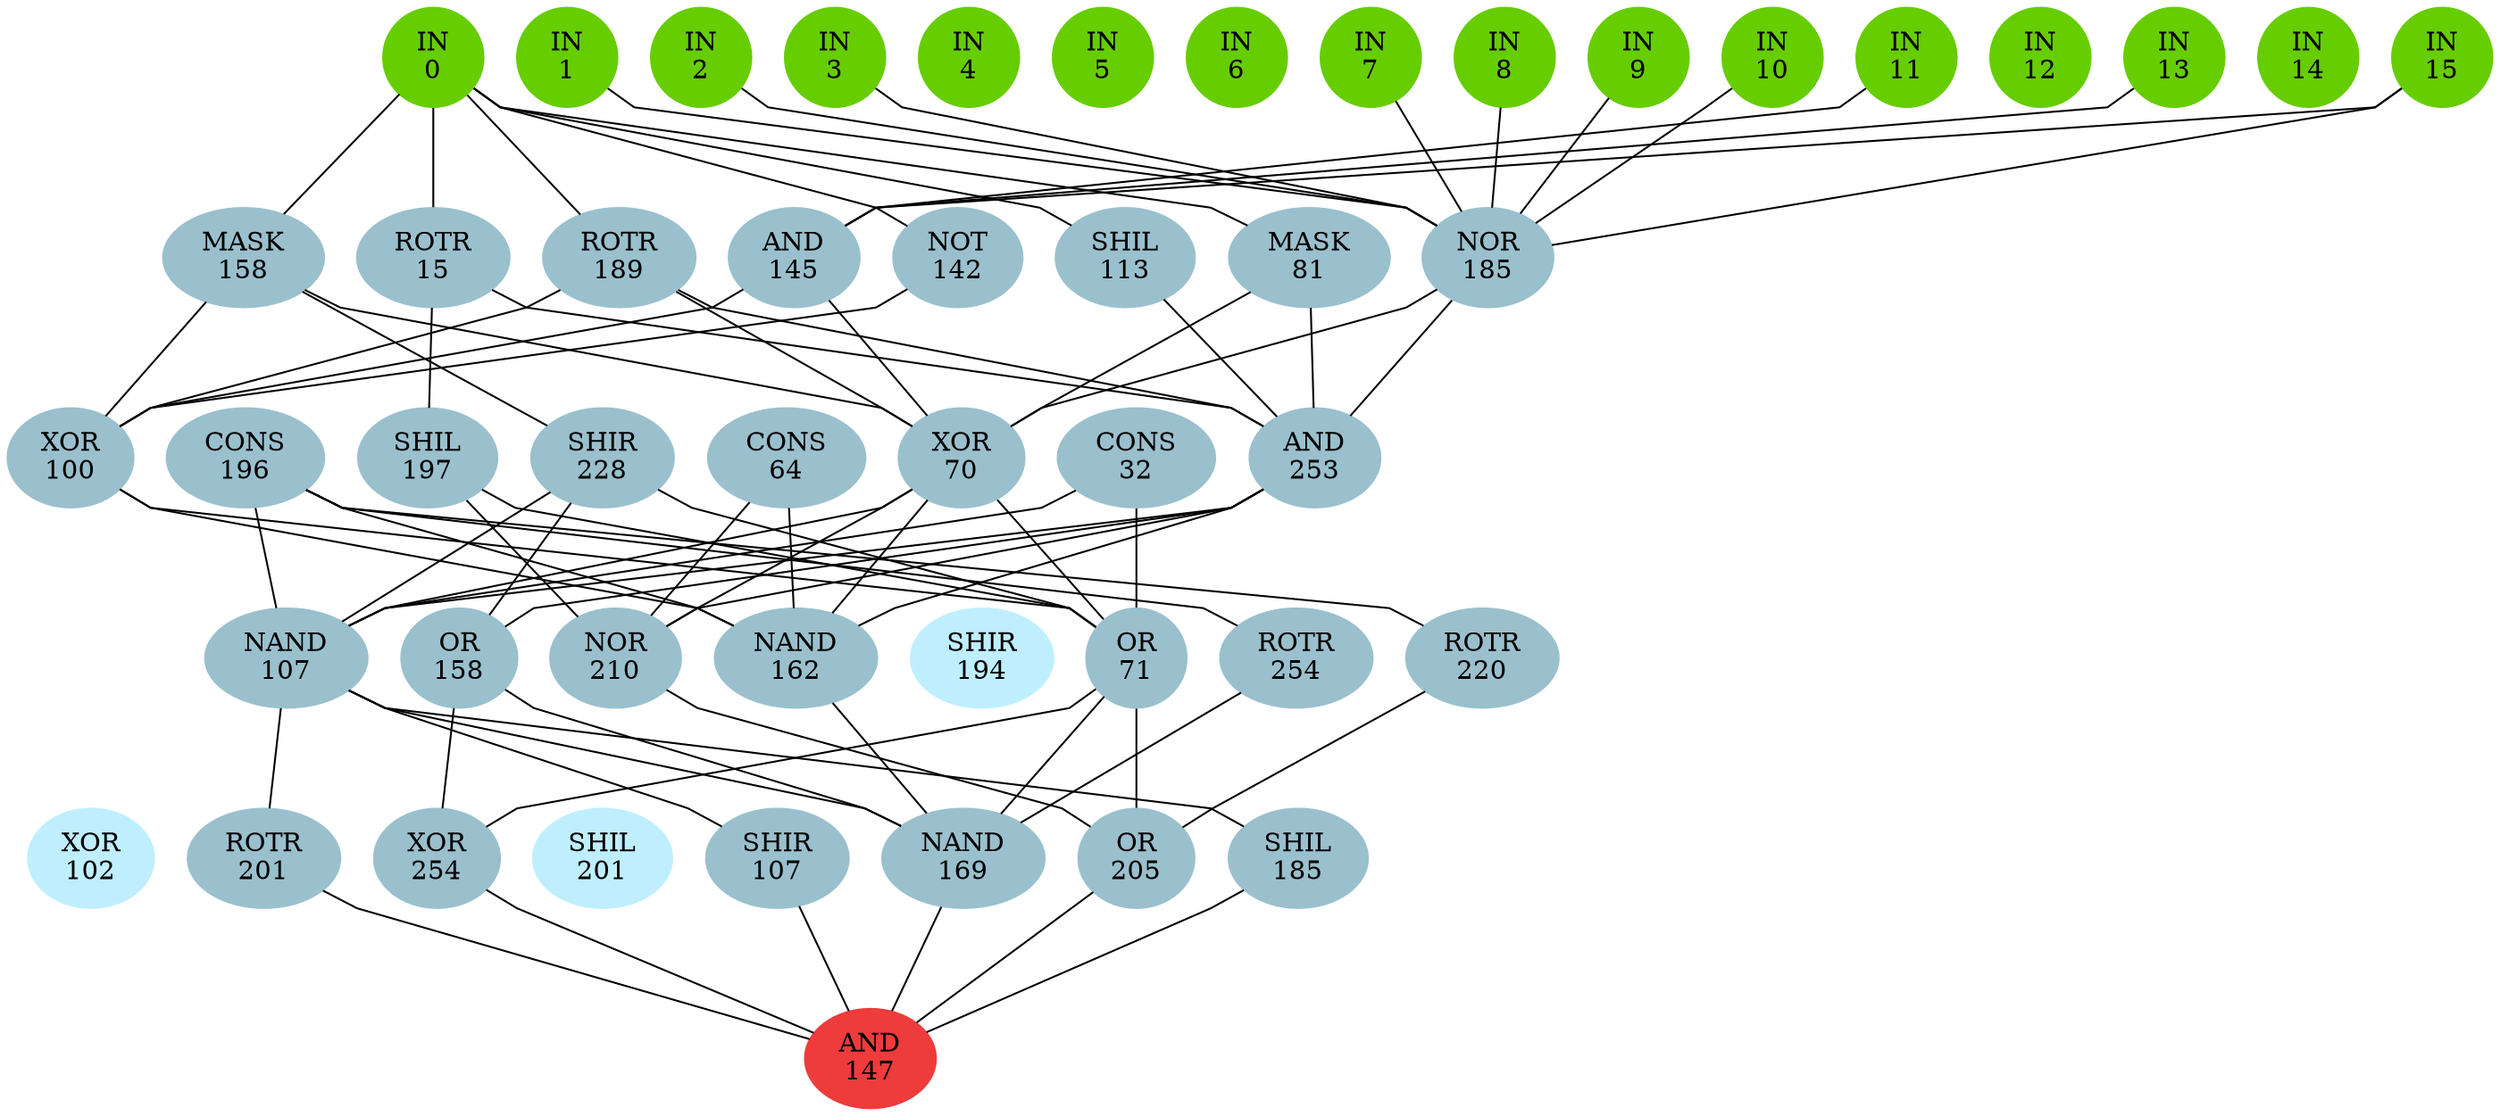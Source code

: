 graph EACircuit {
rankdir=BT;
ranksep=0.75;
ordering=out;
splines=polyline;
node [style=filled, color=lightblue2];

{ rank=same;
node [color=chartreuse3];
"-1_0"[label="IN\n0"];
node [color=chartreuse3];
"-1_1"[label="IN\n1"];
node [color=chartreuse3];
"-1_2"[label="IN\n2"];
node [color=chartreuse3];
"-1_3"[label="IN\n3"];
node [color=chartreuse3];
"-1_4"[label="IN\n4"];
node [color=chartreuse3];
"-1_5"[label="IN\n5"];
node [color=chartreuse3];
"-1_6"[label="IN\n6"];
node [color=chartreuse3];
"-1_7"[label="IN\n7"];
node [color=chartreuse3];
"-1_8"[label="IN\n8"];
node [color=chartreuse3];
"-1_9"[label="IN\n9"];
node [color=chartreuse3];
"-1_10"[label="IN\n10"];
node [color=chartreuse3];
"-1_11"[label="IN\n11"];
node [color=chartreuse3];
"-1_12"[label="IN\n12"];
node [color=chartreuse3];
"-1_13"[label="IN\n13"];
node [color=chartreuse3];
"-1_14"[label="IN\n14"];
node [color=chartreuse3];
"-1_15"[label="IN\n15"];
}
{ rank=same;
node [color=lightblue3];
"0_0"[label="MASK\n158"];
node [color=lightblue3];
"0_1"[label="ROTR\n15"];
node [color=lightblue3];
"0_2"[label="ROTR\n189"];
node [color=lightblue3];
"0_3"[label="AND\n145"];
node [color=lightblue3];
"0_4"[label="NOT\n142"];
node [color=lightblue3];
"0_5"[label="SHIL\n113"];
node [color=lightblue3];
"0_6"[label="MASK\n81"];
node [color=lightblue3];
"0_7"[label="NOR\n185"];
}
{ rank=same;
node [color=lightblue3];
"1_0"[label="XOR\n100"];
node [color=lightblue3];
"1_1"[label="CONS\n196"];
node [color=lightblue3];
"1_2"[label="SHIL\n197"];
node [color=lightblue3];
"1_3"[label="SHIR\n228"];
node [color=lightblue3];
"1_4"[label="CONS\n64"];
node [color=lightblue3];
"1_5"[label="XOR\n70"];
node [color=lightblue3];
"1_6"[label="CONS\n32"];
node [color=lightblue3];
"1_7"[label="AND\n253"];
}
{ rank=same;
node [color=lightblue3];
"2_0"[label="NAND\n107"];
node [color=lightblue3];
"2_1"[label="OR\n158"];
node [color=lightblue3];
"2_2"[label="NOR\n210"];
node [color=lightblue3];
"2_3"[label="NAND\n162"];
node [color=lightblue1];
"2_4"[label="SHIR\n194"];
node [color=lightblue3];
"2_5"[label="OR\n71"];
node [color=lightblue3];
"2_6"[label="ROTR\n254"];
node [color=lightblue3];
"2_7"[label="ROTR\n220"];
}
{ rank=same;
node [color=lightblue1];
"3_0"[label="XOR\n102"];
node [color=lightblue3];
"3_1"[label="ROTR\n201"];
node [color=lightblue3];
"3_2"[label="XOR\n254"];
node [color=lightblue1];
"3_3"[label="SHIL\n201"];
node [color=lightblue3];
"3_4"[label="SHIR\n107"];
node [color=lightblue3];
"3_5"[label="NAND\n169"];
node [color=lightblue3];
"3_6"[label="OR\n205"];
node [color=lightblue3];
"3_7"[label="SHIL\n185"];
}
{ rank=same;
node [color=brown2];
"4_0"[label="AND\n147"];
}
edge[style=invis];
"-1_0" -- "-1_1" -- "-1_2" -- "-1_3" -- "-1_4" -- "-1_5" -- "-1_6" -- "-1_7" -- "-1_8" -- "-1_9" -- "-1_10" -- "-1_11" -- "-1_12" -- "-1_13" -- "-1_14" -- "-1_15";
"0_0" -- "0_1" -- "0_2" -- "0_3" -- "0_4" -- "0_5" -- "0_6" -- "0_7";
"1_0" -- "1_1" -- "1_2" -- "1_3" -- "1_4" -- "1_5" -- "1_6" -- "1_7";
"2_0" -- "2_1" -- "2_2" -- "2_3" -- "2_4" -- "2_5" -- "2_6" -- "2_7";
"3_0" -- "3_1" -- "3_2" -- "3_3" -- "3_4" -- "3_5" -- "3_6" -- "3_7";
"4_0" -- "4_0";
edge[style=solid];
"0_0" -- "-1_0";
"0_1" -- "-1_0";
"0_2" -- "-1_0";
"0_3" -- "-1_11";
"0_3" -- "-1_13";
"0_3" -- "-1_15";
"0_4" -- "-1_0";
"0_5" -- "-1_0";
"0_6" -- "-1_0";
"0_7" -- "-1_1";
"0_7" -- "-1_2";
"0_7" -- "-1_3";
"0_7" -- "-1_7";
"0_7" -- "-1_8";
"0_7" -- "-1_9";
"0_7" -- "-1_10";
"0_7" -- "-1_15";
"1_0" -- "0_0";
"1_0" -- "0_2";
"1_0" -- "0_3";
"1_0" -- "0_4";
"1_2" -- "0_1";
"1_3" -- "0_0";
"1_5" -- "0_0";
"1_5" -- "0_2";
"1_5" -- "0_3";
"1_5" -- "0_6";
"1_5" -- "0_7";
"1_7" -- "0_1";
"1_7" -- "0_2";
"1_7" -- "0_5";
"1_7" -- "0_6";
"1_7" -- "0_7";
"2_0" -- "1_1";
"2_0" -- "1_3";
"2_0" -- "1_5";
"2_0" -- "1_6";
"2_0" -- "1_7";
"2_1" -- "1_3";
"2_1" -- "1_7";
"2_2" -- "1_2";
"2_2" -- "1_4";
"2_2" -- "1_5";
"2_2" -- "1_7";
"2_3" -- "1_0";
"2_3" -- "1_1";
"2_3" -- "1_4";
"2_3" -- "1_5";
"2_3" -- "1_7";
"2_5" -- "1_0";
"2_5" -- "1_2";
"2_5" -- "1_3";
"2_5" -- "1_5";
"2_5" -- "1_6";
"2_6" -- "1_1";
"2_7" -- "1_1";
"3_1" -- "2_0";
"3_2" -- "2_1";
"3_2" -- "2_5";
"3_4" -- "2_0";
"3_5" -- "2_0";
"3_5" -- "2_1";
"3_5" -- "2_3";
"3_5" -- "2_5";
"3_5" -- "2_6";
"3_6" -- "2_2";
"3_6" -- "2_5";
"3_6" -- "2_7";
"3_7" -- "2_0";
"4_0" -- "3_1";
"4_0" -- "3_2";
"4_0" -- "3_4";
"4_0" -- "3_5";
"4_0" -- "3_6";
"4_0" -- "3_7";
}